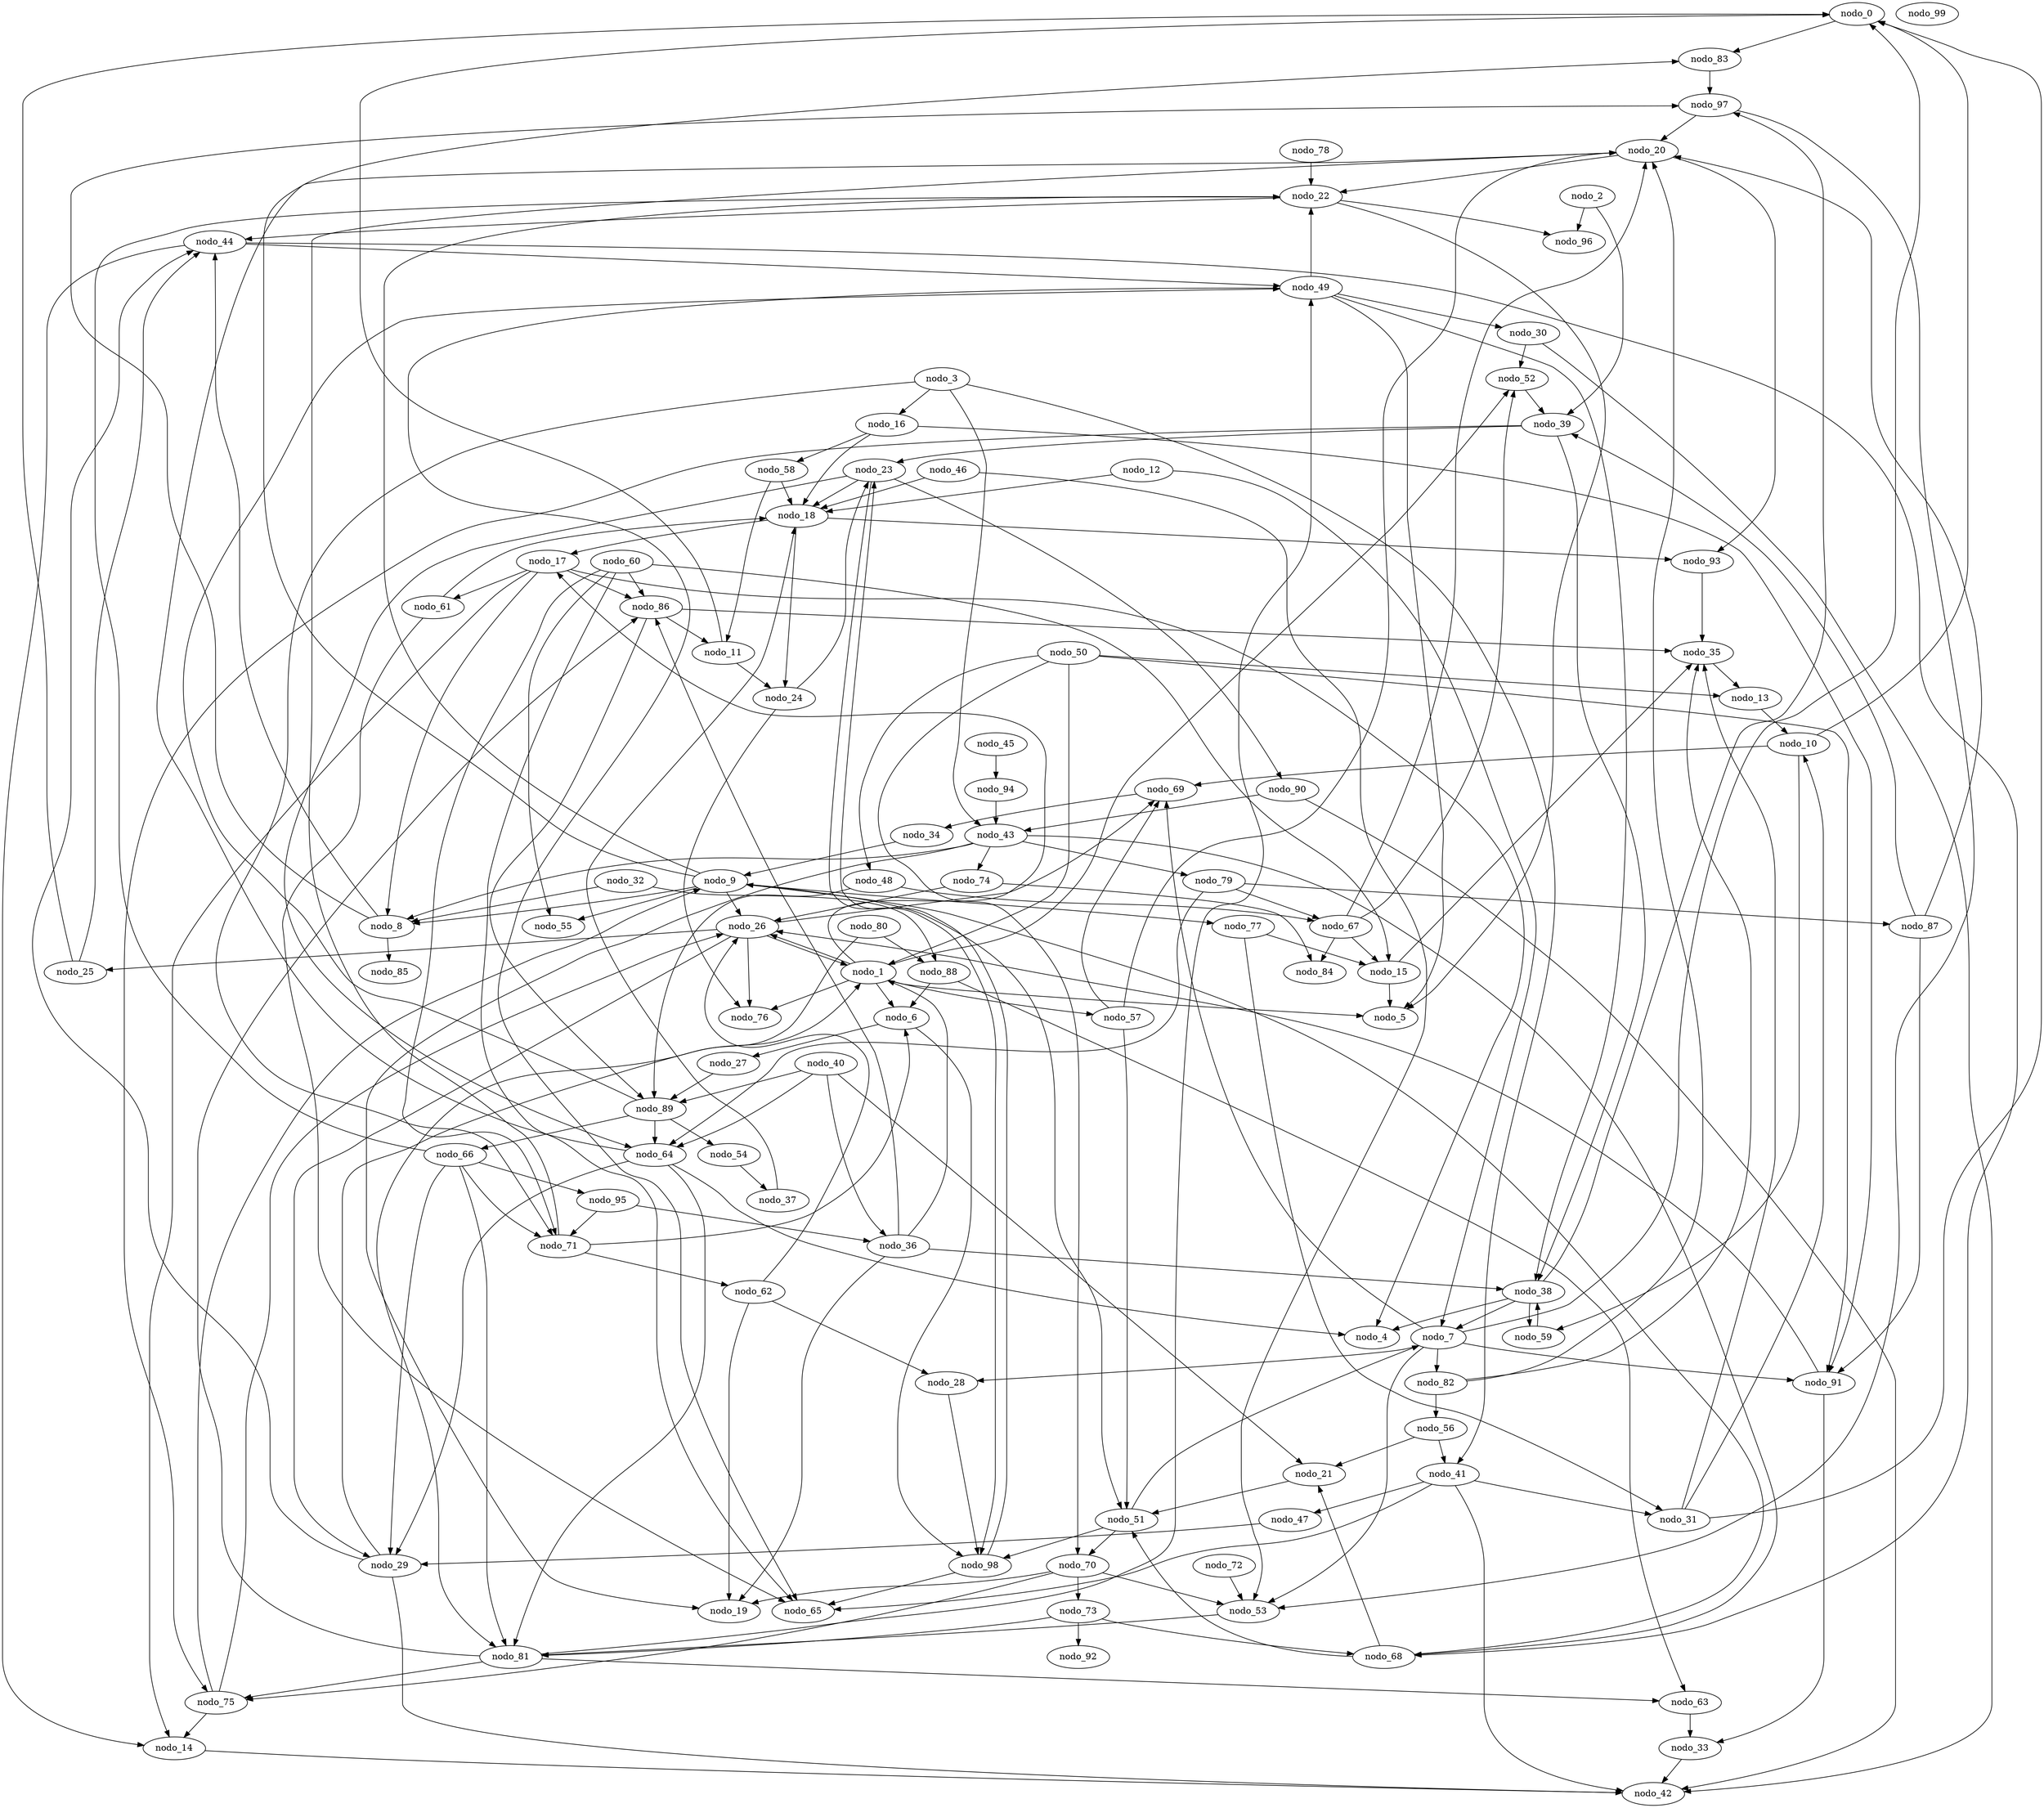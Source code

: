 digraph gen_erdos_ren_100 {
 nodo_0;
 nodo_1;
 nodo_2;
 nodo_3;
 nodo_4;
 nodo_5;
 nodo_6;
 nodo_7;
 nodo_8;
 nodo_9;
 nodo_10;
 nodo_11;
 nodo_12;
 nodo_13;
 nodo_14;
 nodo_15;
 nodo_16;
 nodo_17;
 nodo_18;
 nodo_19;
 nodo_20;
 nodo_21;
 nodo_22;
 nodo_23;
 nodo_24;
 nodo_25;
 nodo_26;
 nodo_27;
 nodo_28;
 nodo_29;
 nodo_30;
 nodo_31;
 nodo_32;
 nodo_33;
 nodo_34;
 nodo_35;
 nodo_36;
 nodo_37;
 nodo_38;
 nodo_39;
 nodo_40;
 nodo_41;
 nodo_42;
 nodo_43;
 nodo_44;
 nodo_45;
 nodo_46;
 nodo_47;
 nodo_48;
 nodo_49;
 nodo_50;
 nodo_51;
 nodo_52;
 nodo_53;
 nodo_54;
 nodo_55;
 nodo_56;
 nodo_57;
 nodo_58;
 nodo_59;
 nodo_60;
 nodo_61;
 nodo_62;
 nodo_63;
 nodo_64;
 nodo_65;
 nodo_66;
 nodo_67;
 nodo_68;
 nodo_69;
 nodo_70;
 nodo_71;
 nodo_72;
 nodo_73;
 nodo_74;
 nodo_75;
 nodo_76;
 nodo_77;
 nodo_78;
 nodo_79;
 nodo_80;
 nodo_81;
 nodo_82;
 nodo_83;
 nodo_84;
 nodo_85;
 nodo_86;
 nodo_87;
 nodo_88;
 nodo_89;
 nodo_90;
 nodo_91;
 nodo_92;
 nodo_93;
 nodo_94;
 nodo_95;
 nodo_96;
 nodo_97;
 nodo_98;
 nodo_99;
  nodo_75 -> nodo_14;
  nodo_32 -> nodo_88;
  nodo_10 -> nodo_0;
  nodo_22 -> nodo_44;
  nodo_71 -> nodo_6;
  nodo_11 -> nodo_24;
  nodo_10 -> nodo_59;
  nodo_17 -> nodo_14;
  nodo_3 -> nodo_41;
  nodo_9 -> nodo_26;
  nodo_3 -> nodo_43;
  nodo_44 -> nodo_68;
  nodo_40 -> nodo_21;
  nodo_7 -> nodo_82;
  nodo_79 -> nodo_64;
  nodo_73 -> nodo_68;
  nodo_79 -> nodo_67;
  nodo_9 -> nodo_22;
  nodo_73 -> nodo_81;
  nodo_7 -> nodo_0;
  nodo_67 -> nodo_84;
  nodo_10 -> nodo_69;
  nodo_68 -> nodo_51;
  nodo_29 -> nodo_1;
  nodo_86 -> nodo_11;
  nodo_16 -> nodo_58;
  nodo_63 -> nodo_33;
  nodo_39 -> nodo_38;
  nodo_58 -> nodo_11;
  nodo_7 -> nodo_91;
  nodo_23 -> nodo_18;
  nodo_50 -> nodo_91;
  nodo_49 -> nodo_65;
  nodo_73 -> nodo_92;
  nodo_26 -> nodo_69;
  nodo_21 -> nodo_51;
  nodo_58 -> nodo_18;
  nodo_17 -> nodo_8;
  nodo_69 -> nodo_34;
  nodo_52 -> nodo_39;
  nodo_17 -> nodo_4;
  nodo_16 -> nodo_18;
  nodo_64 -> nodo_20;
  nodo_32 -> nodo_8;
  nodo_70 -> nodo_19;
  nodo_39 -> nodo_23;
  nodo_44 -> nodo_49;
  nodo_87 -> nodo_20;
  nodo_2 -> nodo_96;
  nodo_43 -> nodo_79;
  nodo_38 -> nodo_59;
  nodo_33 -> nodo_42;
  nodo_57 -> nodo_51;
  nodo_51 -> nodo_70;
  nodo_79 -> nodo_87;
  nodo_98 -> nodo_23;
  nodo_43 -> nodo_8;
  nodo_26 -> nodo_76;
  nodo_97 -> nodo_53;
  nodo_75 -> nodo_26;
  nodo_43 -> nodo_74;
  nodo_48 -> nodo_89;
  nodo_86 -> nodo_35;
  nodo_20 -> nodo_93;
  nodo_43 -> nodo_68;
  nodo_9 -> nodo_51;
  nodo_64 -> nodo_29;
  nodo_9 -> nodo_55;
  nodo_8 -> nodo_85;
  nodo_3 -> nodo_71;
  nodo_57 -> nodo_69;
  nodo_87 -> nodo_39;
  nodo_80 -> nodo_88;
  nodo_80 -> nodo_81;
  nodo_82 -> nodo_20;
  nodo_15 -> nodo_35;
  nodo_31 -> nodo_0;
  nodo_93 -> nodo_35;
  nodo_8 -> nodo_97;
  nodo_51 -> nodo_98;
  nodo_81 -> nodo_49;
  nodo_49 -> nodo_38;
  nodo_48 -> nodo_67;
  nodo_88 -> nodo_6;
  nodo_49 -> nodo_30;
  nodo_36 -> nodo_86;
  nodo_44 -> nodo_14;
  nodo_9 -> nodo_77;
  nodo_74 -> nodo_84;
  nodo_77 -> nodo_15;
  nodo_49 -> nodo_22;
  nodo_38 -> nodo_4;
  nodo_26 -> nodo_25;
  nodo_38 -> nodo_7;
  nodo_81 -> nodo_75;
  nodo_15 -> nodo_5;
  nodo_86 -> nodo_89;
  nodo_14 -> nodo_42;
  nodo_60 -> nodo_15;
  nodo_70 -> nodo_53;
  nodo_9 -> nodo_83;
  nodo_71 -> nodo_20;
  nodo_98 -> nodo_65;
  nodo_26 -> nodo_1;
  nodo_49 -> nodo_5;
  nodo_1 -> nodo_17;
  nodo_59 -> nodo_38;
  nodo_82 -> nodo_35;
  nodo_64 -> nodo_4;
  nodo_81 -> nodo_63;
  nodo_6 -> nodo_27;
  nodo_26 -> nodo_29;
  nodo_18 -> nodo_93;
  nodo_75 -> nodo_9;
  nodo_23 -> nodo_98;
  nodo_31 -> nodo_35;
  nodo_1 -> nodo_26;
  nodo_54 -> nodo_37;
  nodo_64 -> nodo_81;
  nodo_37 -> nodo_18;
  nodo_23 -> nodo_90;
  nodo_66 -> nodo_22;
  nodo_70 -> nodo_75;
  nodo_70 -> nodo_73;
  nodo_43 -> nodo_19;
  nodo_94 -> nodo_43;
  nodo_25 -> nodo_0;
  nodo_24 -> nodo_76;
  nodo_25 -> nodo_44;
  nodo_81 -> nodo_86;
  nodo_36 -> nodo_38;
  nodo_82 -> nodo_56;
  nodo_66 -> nodo_29;
  nodo_41 -> nodo_65;
  nodo_20 -> nodo_22;
  nodo_53 -> nodo_81;
  nodo_61 -> nodo_18;
  nodo_77 -> nodo_31;
  nodo_50 -> nodo_13;
  nodo_30 -> nodo_42;
  nodo_31 -> nodo_10;
  nodo_51 -> nodo_7;
  nodo_36 -> nodo_1;
  nodo_40 -> nodo_89;
  nodo_7 -> nodo_28;
  nodo_60 -> nodo_55;
  nodo_95 -> nodo_36;
  nodo_30 -> nodo_52;
  nodo_71 -> nodo_62;
  nodo_28 -> nodo_98;
  nodo_1 -> nodo_57;
  nodo_36 -> nodo_19;
  nodo_88 -> nodo_63;
  nodo_60 -> nodo_71;
  nodo_67 -> nodo_20;
  nodo_45 -> nodo_94;
  nodo_41 -> nodo_47;
  nodo_67 -> nodo_15;
  nodo_41 -> nodo_42;
  nodo_60 -> nodo_65;
  nodo_47 -> nodo_29;
  nodo_87 -> nodo_91;
  nodo_17 -> nodo_86;
  nodo_1 -> nodo_52;
  nodo_0 -> nodo_83;
  nodo_78 -> nodo_22;
  nodo_24 -> nodo_23;
  nodo_2 -> nodo_39;
  nodo_89 -> nodo_64;
  nodo_46 -> nodo_53;
  nodo_12 -> nodo_7;
  nodo_89 -> nodo_66;
  nodo_41 -> nodo_31;
  nodo_50 -> nodo_1;
  nodo_40 -> nodo_64;
  nodo_13 -> nodo_10;
  nodo_18 -> nodo_24;
  nodo_56 -> nodo_21;
  nodo_62 -> nodo_19;
  nodo_90 -> nodo_42;
  nodo_72 -> nodo_53;
  nodo_90 -> nodo_43;
  nodo_29 -> nodo_44;
  nodo_22 -> nodo_96;
  nodo_23 -> nodo_64;
  nodo_1 -> nodo_5;
  nodo_1 -> nodo_6;
  nodo_3 -> nodo_16;
  nodo_50 -> nodo_48;
  nodo_66 -> nodo_71;
  nodo_89 -> nodo_54;
  nodo_29 -> nodo_42;
  nodo_9 -> nodo_8;
  nodo_89 -> nodo_49;
  nodo_60 -> nodo_86;
  nodo_62 -> nodo_26;
  nodo_62 -> nodo_28;
  nodo_17 -> nodo_61;
  nodo_1 -> nodo_76;
  nodo_7 -> nodo_53;
  nodo_39 -> nodo_75;
  nodo_16 -> nodo_91;
  nodo_97 -> nodo_20;
  nodo_74 -> nodo_26;
  nodo_11 -> nodo_0;
  nodo_67 -> nodo_52;
  nodo_66 -> nodo_81;
  nodo_34 -> nodo_9;
  nodo_68 -> nodo_21;
  nodo_83 -> nodo_97;
  nodo_12 -> nodo_18;
  nodo_6 -> nodo_98;
  nodo_7 -> nodo_69;
  nodo_38 -> nodo_97;
  nodo_61 -> nodo_65;
  nodo_91 -> nodo_33;
  nodo_56 -> nodo_41;
  nodo_27 -> nodo_89;
  nodo_22 -> nodo_5;
  nodo_95 -> nodo_71;
  nodo_68 -> nodo_9;
  nodo_66 -> nodo_95;
  nodo_91 -> nodo_26;
  nodo_40 -> nodo_36;
  nodo_46 -> nodo_18;
  nodo_18 -> nodo_17;
  nodo_35 -> nodo_13;
  nodo_8 -> nodo_44;
  nodo_57 -> nodo_20;
  nodo_50 -> nodo_70;
}